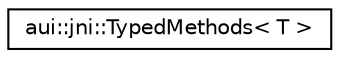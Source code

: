 digraph "Graphical Class Hierarchy"
{
 // LATEX_PDF_SIZE
  edge [fontname="Helvetica",fontsize="10",labelfontname="Helvetica",labelfontsize="10"];
  node [fontname="Helvetica",fontsize="10",shape=record];
  rankdir="LR";
  Node0 [label="aui::jni::TypedMethods\< T \>",height=0.2,width=0.4,color="black", fillcolor="white", style="filled",URL="$structaui_1_1jni_1_1TypedMethods.html",tooltip=" "];
}
